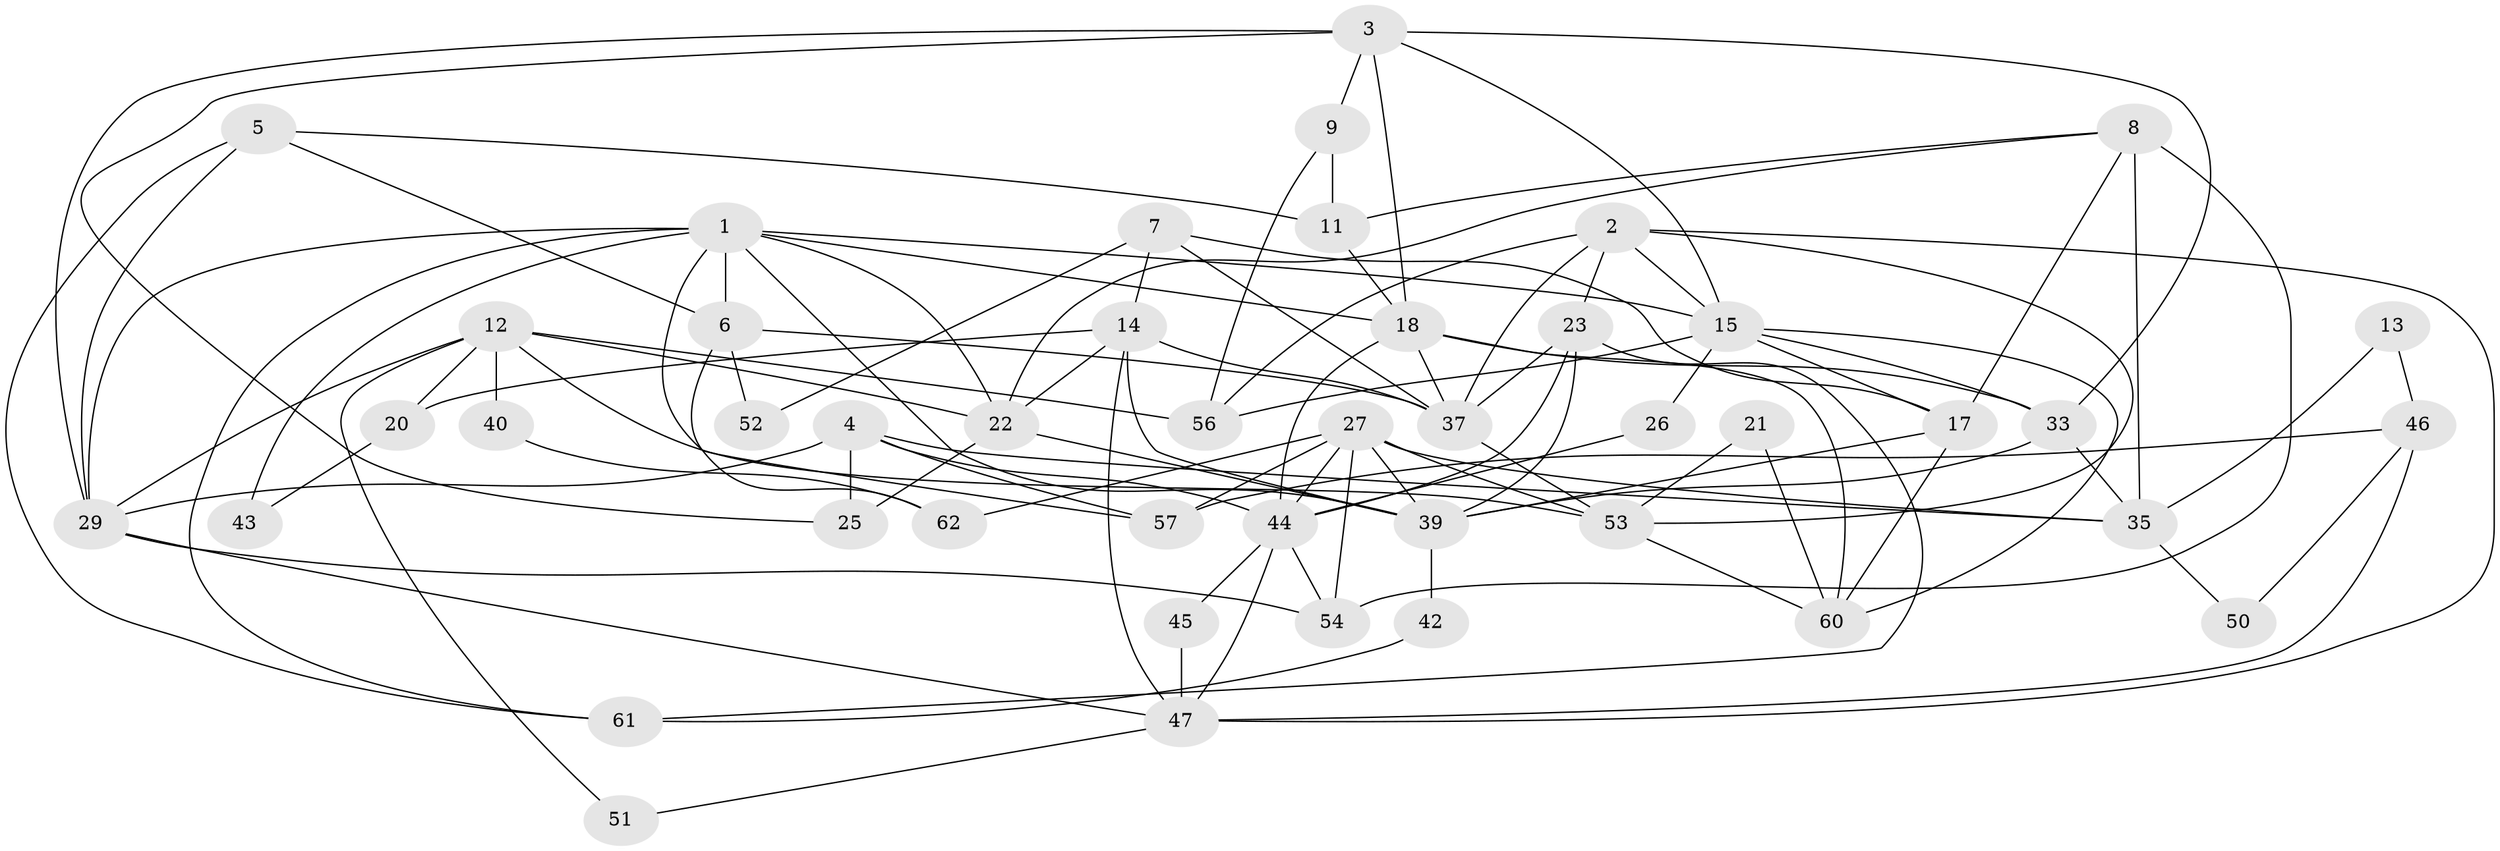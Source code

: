 // original degree distribution, {7: 0.015384615384615385, 4: 0.3076923076923077, 5: 0.18461538461538463, 3: 0.23076923076923078, 2: 0.13846153846153847, 8: 0.015384615384615385, 6: 0.1076923076923077}
// Generated by graph-tools (version 1.1) at 2025/11/02/27/25 16:11:23]
// undirected, 45 vertices, 105 edges
graph export_dot {
graph [start="1"]
  node [color=gray90,style=filled];
  1 [super="+19"];
  2 [super="+10"];
  3 [super="+28"];
  4 [super="+36"];
  5;
  6 [super="+16"];
  7;
  8 [super="+58"];
  9;
  11;
  12 [super="+32"];
  13;
  14 [super="+24"];
  15 [super="+31"];
  17 [super="+49"];
  18 [super="+30"];
  20;
  21;
  22;
  23;
  25;
  26;
  27 [super="+59"];
  29 [super="+34"];
  33 [super="+48"];
  35 [super="+55"];
  37 [super="+38"];
  39 [super="+41"];
  40;
  42;
  43;
  44 [super="+64"];
  45;
  46;
  47 [super="+63"];
  50;
  51;
  52;
  53 [super="+65"];
  54;
  56;
  57;
  60;
  61;
  62;
  1 -- 15;
  1 -- 6;
  1 -- 22;
  1 -- 57;
  1 -- 43;
  1 -- 61;
  1 -- 39;
  1 -- 29;
  1 -- 18;
  2 -- 53;
  2 -- 37;
  2 -- 23;
  2 -- 56;
  2 -- 15;
  2 -- 47;
  3 -- 9;
  3 -- 29;
  3 -- 25;
  3 -- 33;
  3 -- 15;
  3 -- 18;
  4 -- 25 [weight=2];
  4 -- 57;
  4 -- 44;
  4 -- 35;
  4 -- 29;
  5 -- 11;
  5 -- 29;
  5 -- 61;
  5 -- 6;
  6 -- 62;
  6 -- 37;
  6 -- 52;
  7 -- 17;
  7 -- 14;
  7 -- 52;
  7 -- 37;
  8 -- 11;
  8 -- 54;
  8 -- 35;
  8 -- 17;
  8 -- 22;
  9 -- 56;
  9 -- 11;
  11 -- 18;
  12 -- 51;
  12 -- 56;
  12 -- 20;
  12 -- 22;
  12 -- 40;
  12 -- 29;
  12 -- 53;
  13 -- 35;
  13 -- 46;
  14 -- 22;
  14 -- 47;
  14 -- 20;
  14 -- 37;
  14 -- 39;
  15 -- 26;
  15 -- 56;
  15 -- 60;
  15 -- 33 [weight=2];
  15 -- 17;
  17 -- 39;
  17 -- 60;
  18 -- 33;
  18 -- 37;
  18 -- 44;
  18 -- 60;
  20 -- 43;
  21 -- 60;
  21 -- 53;
  22 -- 39;
  22 -- 25;
  23 -- 44;
  23 -- 37;
  23 -- 61;
  23 -- 39;
  26 -- 44;
  27 -- 53;
  27 -- 44;
  27 -- 54;
  27 -- 39;
  27 -- 57;
  27 -- 62;
  27 -- 35;
  29 -- 54;
  29 -- 47;
  33 -- 39;
  33 -- 35;
  35 -- 50;
  37 -- 53;
  39 -- 42;
  40 -- 62;
  42 -- 61;
  44 -- 47;
  44 -- 45;
  44 -- 54;
  45 -- 47;
  46 -- 57;
  46 -- 50;
  46 -- 47;
  47 -- 51;
  53 -- 60;
}
